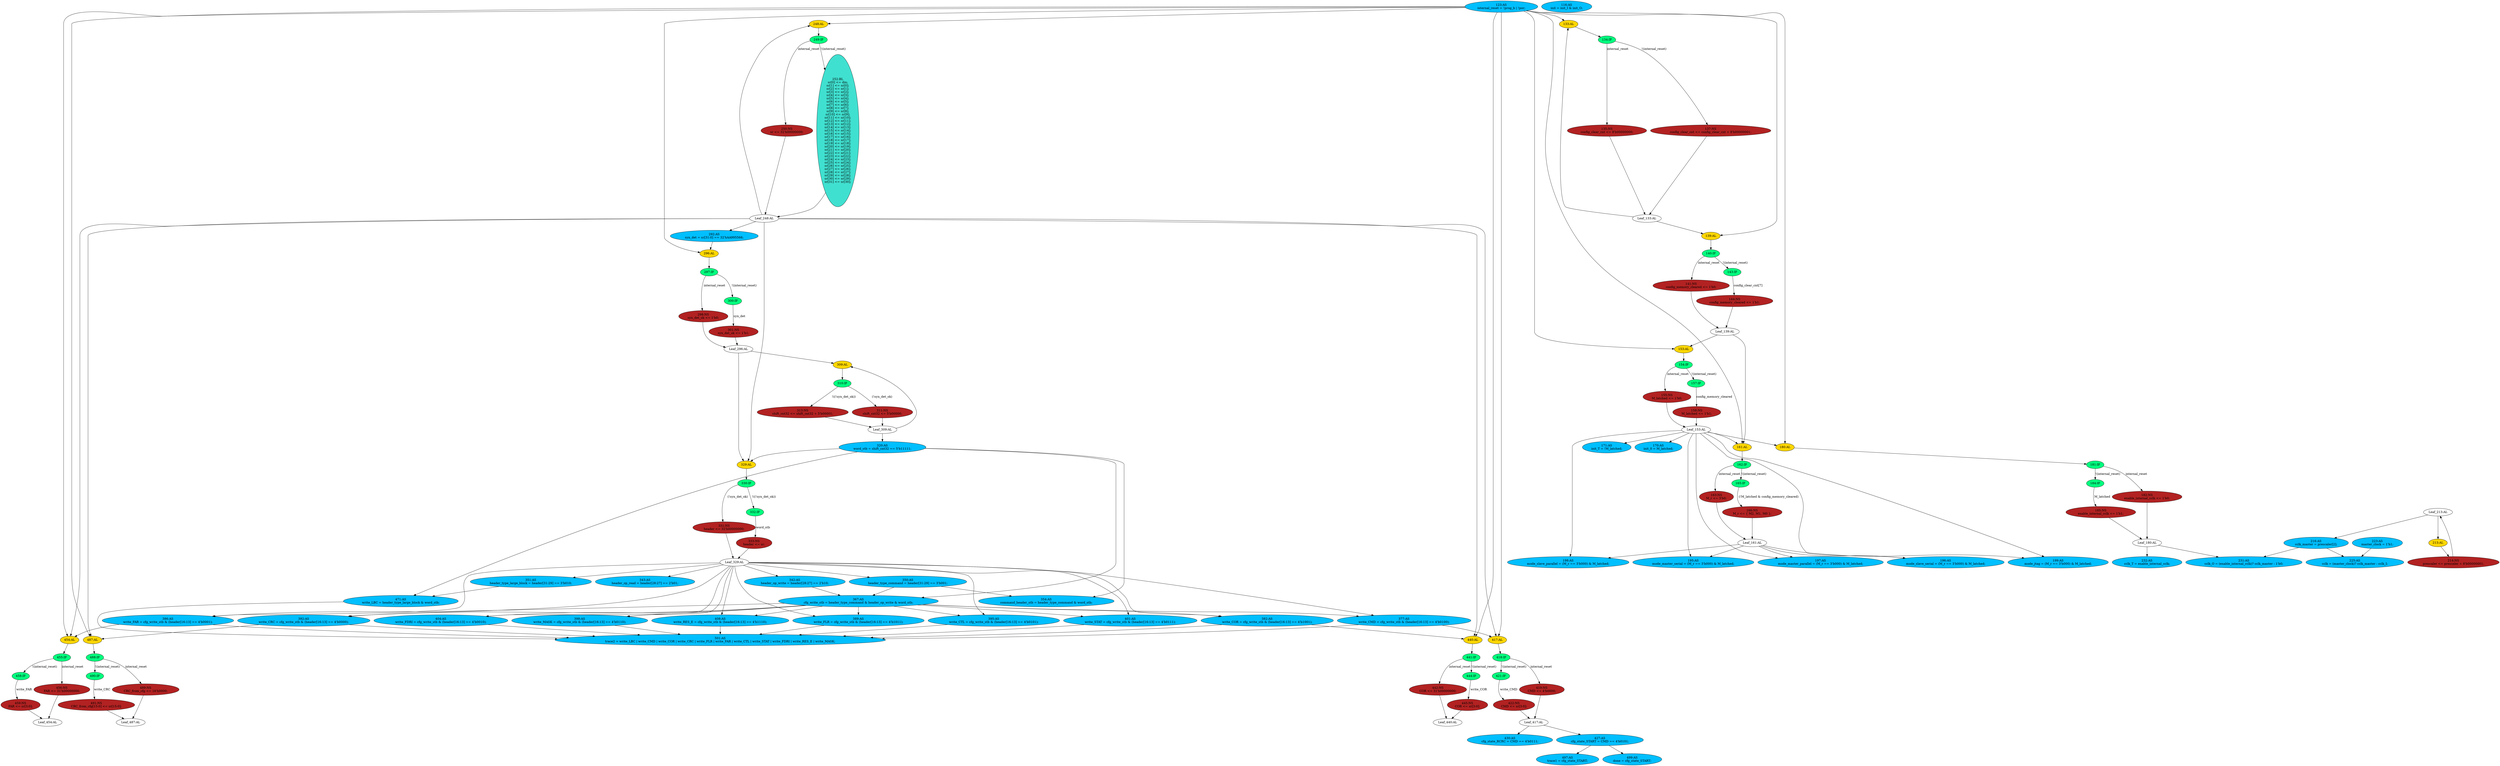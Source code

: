 strict digraph "compose( ,  )" {
	node [label="\N"];
	"Leaf_161:AL"	 [def_var="['M_r']",
		label="Leaf_161:AL"];
	"195:AS"	 [ast="<pyverilog.vparser.ast.Assign object at 0x7f1e2c6987d0>",
		def_var="['mode_master_serial']",
		fillcolor=deepskyblue,
		label="195:AS
mode_master_serial = (M_r == 3'b000) & M_latched;",
		statements="[]",
		style=filled,
		typ=Assign,
		use_var="['M_r', 'M_latched']"];
	"Leaf_161:AL" -> "195:AS";
	"197:AS"	 [ast="<pyverilog.vparser.ast.Assign object at 0x7f1e2c698cd0>",
		def_var="['mode_master_parallel']",
		fillcolor=deepskyblue,
		label="197:AS
mode_master_parallel = (M_r == 3'b000) & M_latched;",
		statements="[]",
		style=filled,
		typ=Assign,
		use_var="['M_r', 'M_latched']"];
	"Leaf_161:AL" -> "197:AS";
	"196:AS"	 [ast="<pyverilog.vparser.ast.Assign object at 0x7f1e2c698a50>",
		def_var="['mode_slave_serial']",
		fillcolor=deepskyblue,
		label="196:AS
mode_slave_serial = (M_r == 3'b000) & M_latched;",
		statements="[]",
		style=filled,
		typ=Assign,
		use_var="['M_r', 'M_latched']"];
	"Leaf_161:AL" -> "196:AS";
	"199:AS"	 [ast="<pyverilog.vparser.ast.Assign object at 0x7f1e2c69b1d0>",
		def_var="['mode_jtag']",
		fillcolor=deepskyblue,
		label="199:AS
mode_jtag = (M_r == 3'b000) & M_latched;",
		statements="[]",
		style=filled,
		typ=Assign,
		use_var="['M_r', 'M_latched']"];
	"Leaf_161:AL" -> "199:AS";
	"198:AS"	 [ast="<pyverilog.vparser.ast.Assign object at 0x7f1e2c698f50>",
		def_var="['mode_slave_parallel']",
		fillcolor=deepskyblue,
		label="198:AS
mode_slave_parallel = (M_r == 3'b000) & M_latched;",
		statements="[]",
		style=filled,
		typ=Assign,
		use_var="['M_r', 'M_latched']"];
	"Leaf_161:AL" -> "198:AS";
	"311:NS"	 [ast="<pyverilog.vparser.ast.NonblockingSubstitution object at 0x7f1e2c250f10>",
		fillcolor=firebrick,
		label="311:NS
shift_cnt32 <= 5'b00000;",
		statements="[<pyverilog.vparser.ast.NonblockingSubstitution object at 0x7f1e2c250f10>]",
		style=filled,
		typ=NonblockingSubstitution];
	"Leaf_309:AL"	 [def_var="['shift_cnt32']",
		label="Leaf_309:AL"];
	"311:NS" -> "Leaf_309:AL"	 [cond="[]",
		lineno=None];
	"309:AL"	 [ast="<pyverilog.vparser.ast.Always object at 0x7f1e2c250d50>",
		clk_sens=False,
		fillcolor=gold,
		label="309:AL",
		sens="['cclk']",
		statements="[]",
		style=filled,
		typ=Always,
		use_var="['shift_cnt32', 'syn_det_ok']"];
	"310:IF"	 [ast="<pyverilog.vparser.ast.IfStatement object at 0x7f1e2c250ed0>",
		fillcolor=springgreen,
		label="310:IF",
		statements="[]",
		style=filled,
		typ=IfStatement];
	"309:AL" -> "310:IF"	 [cond="[]",
		lineno=None];
	"351:AS"	 [ast="<pyverilog.vparser.ast.Assign object at 0x7f1e2c264990>",
		def_var="['header_type_large_block']",
		fillcolor=deepskyblue,
		label="351:AS
header_type_large_block = header[31:29] == 3'b010;",
		statements="[]",
		style=filled,
		typ=Assign,
		use_var="['header']"];
	"471:AS"	 [ast="<pyverilog.vparser.ast.Assign object at 0x7f1e2c586c10>",
		def_var="['write_LBC']",
		fillcolor=deepskyblue,
		label="471:AS
write_LBC = header_type_large_block & word_stb;",
		statements="[]",
		style=filled,
		typ=Assign,
		use_var="['header_type_large_block', 'word_stb']"];
	"351:AS" -> "471:AS";
	"213:AL"	 [ast="<pyverilog.vparser.ast.Always object at 0x7f1e2c69b4d0>",
		clk_sens=True,
		fillcolor=gold,
		label="213:AL",
		sens="['sys_clk100']",
		statements="[]",
		style=filled,
		typ=Always,
		use_var="['prescaler']"];
	"214:NS"	 [ast="<pyverilog.vparser.ast.NonblockingSubstitution object at 0x7f1e2c69b710>",
		fillcolor=firebrick,
		label="214:NS
prescaler <= prescaler + 8'b00000001;",
		statements="[<pyverilog.vparser.ast.NonblockingSubstitution object at 0x7f1e2c69b710>]",
		style=filled,
		typ=NonblockingSubstitution];
	"213:AL" -> "214:NS"	 [cond="[]",
		lineno=None];
	"404:AS"	 [ast="<pyverilog.vparser.ast.Assign object at 0x7f1e2c5806d0>",
		def_var="['write_FDRI']",
		fillcolor=deepskyblue,
		label="404:AS
write_FDRI = cfg_write_stb & (header[16:13] == 4'b0010);",
		statements="[]",
		style=filled,
		typ=Assign,
		use_var="['cfg_write_stb', 'header']"];
	"501:AS"	 [ast="<pyverilog.vparser.ast.Assign object at 0x7f1e2c579a50>",
		def_var="['trace2']",
		fillcolor=deepskyblue,
		label="501:AS
trace2 = write_LBC | write_CMD | write_COR | write_CRC | write_FLR | write_FAR | write_CTL | write_STAT | write_FDRI | write_\
RES_E | write_MASK;",
		statements="[]",
		style=filled,
		typ=Assign,
		use_var="['write_LBC', 'write_CMD', 'write_COR', 'write_CRC', 'write_FLR', 'write_FAR', 'write_CTL', 'write_STAT', 'write_FDRI', 'write_RES_\
E', 'write_MASK']"];
	"404:AS" -> "501:AS";
	"458:IF"	 [ast="<pyverilog.vparser.ast.IfStatement object at 0x7f1e2c586850>",
		fillcolor=springgreen,
		label="458:IF",
		statements="[]",
		style=filled,
		typ=IfStatement];
	"459:NS"	 [ast="<pyverilog.vparser.ast.NonblockingSubstitution object at 0x7f1e2c586a10>",
		fillcolor=firebrick,
		label="459:NS
FAR <= sr[3:0];",
		statements="[<pyverilog.vparser.ast.NonblockingSubstitution object at 0x7f1e2c586a10>]",
		style=filled,
		typ=NonblockingSubstitution];
	"458:IF" -> "459:NS"	 [cond="['write_FAR']",
		label=write_FAR,
		lineno=458];
	"184:IF"	 [ast="<pyverilog.vparser.ast.IfStatement object at 0x7f1e2c6980d0>",
		fillcolor=springgreen,
		label="184:IF",
		statements="[]",
		style=filled,
		typ=IfStatement];
	"185:NS"	 [ast="<pyverilog.vparser.ast.NonblockingSubstitution object at 0x7f1e2c6981d0>",
		fillcolor=firebrick,
		label="185:NS
enable_internal_cclk <= 1'b1;",
		statements="[<pyverilog.vparser.ast.NonblockingSubstitution object at 0x7f1e2c6981d0>]",
		style=filled,
		typ=NonblockingSubstitution];
	"184:IF" -> "185:NS"	 [cond="['M_latched']",
		label=M_latched,
		lineno=184];
	"Leaf_309:AL" -> "309:AL";
	"320:AS"	 [ast="<pyverilog.vparser.ast.Assign object at 0x7f1e2c26f390>",
		def_var="['word_stb']",
		fillcolor=deepskyblue,
		label="320:AS
word_stb = shift_cnt32 == 5'b11111;",
		statements="[]",
		style=filled,
		typ=Assign,
		use_var="['shift_cnt32']"];
	"Leaf_309:AL" -> "320:AS";
	"490:IF"	 [ast="<pyverilog.vparser.ast.IfStatement object at 0x7f1e2c579550>",
		fillcolor=springgreen,
		label="490:IF",
		statements="[]",
		style=filled,
		typ=IfStatement];
	"491:NS"	 [ast="<pyverilog.vparser.ast.NonblockingSubstitution object at 0x7f1e2c579650>",
		fillcolor=firebrick,
		label="491:NS
CRC_from_cfg[15:0] <= sr[15:0];",
		statements="[<pyverilog.vparser.ast.NonblockingSubstitution object at 0x7f1e2c579650>]",
		style=filled,
		typ=NonblockingSubstitution];
	"490:IF" -> "491:NS"	 [cond="['write_CRC']",
		label=write_CRC,
		lineno=490];
	"231:AS"	 [ast="<pyverilog.vparser.ast.Assign object at 0x7f1e2c69bfd0>",
		def_var="['cclk_O']",
		fillcolor=deepskyblue,
		label="231:AS
cclk_O = (enable_internal_cclk)? cclk_master : 1'b0;",
		statements="[]",
		style=filled,
		typ=Assign,
		use_var="['enable_internal_cclk', 'cclk_master']"];
	"442:NS"	 [ast="<pyverilog.vparser.ast.NonblockingSubstitution object at 0x7f1e2c578ed0>",
		fillcolor=firebrick,
		label="442:NS
COR <= 31'h00000000;",
		statements="[<pyverilog.vparser.ast.NonblockingSubstitution object at 0x7f1e2c578ed0>]",
		style=filled,
		typ=NonblockingSubstitution];
	"Leaf_440:AL"	 [def_var="['COR']",
		label="Leaf_440:AL"];
	"442:NS" -> "Leaf_440:AL"	 [cond="[]",
		lineno=None];
	"Leaf_487:AL"	 [def_var="['CRC_from_cfg']",
		label="Leaf_487:AL"];
	"232:AS"	 [ast="<pyverilog.vparser.ast.Assign object at 0x7f1e2c69d210>",
		def_var="['cclk_T']",
		fillcolor=deepskyblue,
		label="232:AS
cclk_T = enable_internal_cclk;",
		statements="[]",
		style=filled,
		typ=Assign,
		use_var="['enable_internal_cclk']"];
	"137:NS"	 [ast="<pyverilog.vparser.ast.NonblockingSubstitution object at 0x7f1e2c2c5310>",
		fillcolor=firebrick,
		label="137:NS
config_clear_cnt <= config_clear_cnt + 8'b00000001;",
		statements="[<pyverilog.vparser.ast.NonblockingSubstitution object at 0x7f1e2c2c5310>]",
		style=filled,
		typ=NonblockingSubstitution];
	"Leaf_133:AL"	 [def_var="['config_clear_cnt']",
		label="Leaf_133:AL"];
	"137:NS" -> "Leaf_133:AL"	 [cond="[]",
		lineno=None];
	"350:AS"	 [ast="<pyverilog.vparser.ast.Assign object at 0x7f1e2c2646d0>",
		def_var="['header_type_command']",
		fillcolor=deepskyblue,
		label="350:AS
header_type_command = header[31:29] == 3'b001;",
		statements="[]",
		style=filled,
		typ=Assign,
		use_var="['header']"];
	"367:AS"	 [ast="<pyverilog.vparser.ast.Assign object at 0x7f1e2c28f210>",
		def_var="['cfg_write_stb']",
		fillcolor=deepskyblue,
		label="367:AS
cfg_write_stb = header_type_command & header_op_write & word_stb;",
		statements="[]",
		style=filled,
		typ=Assign,
		use_var="['header_type_command', 'header_op_write', 'word_stb']"];
	"350:AS" -> "367:AS";
	"354:AS"	 [ast="<pyverilog.vparser.ast.Assign object at 0x7f1e2c264cd0>",
		def_var="['command_header_stb']",
		fillcolor=deepskyblue,
		label="354:AS
command_header_stb = header_type_command & word_stb;",
		statements="[]",
		style=filled,
		typ=Assign,
		use_var="['header_type_command', 'word_stb']"];
	"350:AS" -> "354:AS";
	"398:AS"	 [ast="<pyverilog.vparser.ast.Assign object at 0x7f1e2c572e90>",
		def_var="['write_MASK']",
		fillcolor=deepskyblue,
		label="398:AS
write_MASK = cfg_write_stb & (header[16:13] == 4'b0110);",
		statements="[]",
		style=filled,
		typ=Assign,
		use_var="['cfg_write_stb', 'header']"];
	"398:AS" -> "501:AS";
	"408:AS"	 [ast="<pyverilog.vparser.ast.Assign object at 0x7f1e2c580ad0>",
		def_var="['write_RES_E']",
		fillcolor=deepskyblue,
		label="408:AS
write_RES_E = cfg_write_stb & (header[16:13] == 4'b1110);",
		statements="[]",
		style=filled,
		typ=Assign,
		use_var="['cfg_write_stb', 'header']"];
	"408:AS" -> "501:AS";
	"135:NS"	 [ast="<pyverilog.vparser.ast.NonblockingSubstitution object at 0x7f1e2c2c5090>",
		fillcolor=firebrick,
		label="135:NS
config_clear_cnt <= 8'b00000000;",
		statements="[<pyverilog.vparser.ast.NonblockingSubstitution object at 0x7f1e2c2c5090>]",
		style=filled,
		typ=NonblockingSubstitution];
	"135:NS" -> "Leaf_133:AL"	 [cond="[]",
		lineno=None];
	"367:AS" -> "404:AS";
	"367:AS" -> "398:AS";
	"367:AS" -> "408:AS";
	"386:AS"	 [ast="<pyverilog.vparser.ast.Assign object at 0x7f1e2c28fe50>",
		def_var="['write_FAR']",
		fillcolor=deepskyblue,
		label="386:AS
write_FAR = cfg_write_stb & (header[16:13] == 4'b0001);",
		statements="[]",
		style=filled,
		typ=Assign,
		use_var="['cfg_write_stb', 'header']"];
	"367:AS" -> "386:AS";
	"395:AS"	 [ast="<pyverilog.vparser.ast.Assign object at 0x7f1e2c572a90>",
		def_var="['write_CTL']",
		fillcolor=deepskyblue,
		label="395:AS
write_CTL = cfg_write_stb & (header[16:13] == 4'b0101);",
		statements="[]",
		style=filled,
		typ=Assign,
		use_var="['cfg_write_stb', 'header']"];
	"367:AS" -> "395:AS";
	"382:AS"	 [ast="<pyverilog.vparser.ast.Assign object at 0x7f1e2c28fa50>",
		def_var="['write_COR']",
		fillcolor=deepskyblue,
		label="382:AS
write_COR = cfg_write_stb & (header[16:13] == 4'b1001);",
		statements="[]",
		style=filled,
		typ=Assign,
		use_var="['cfg_write_stb', 'header']"];
	"367:AS" -> "382:AS";
	"377:AS"	 [ast="<pyverilog.vparser.ast.Assign object at 0x7f1e2c28f650>",
		def_var="['write_CMD']",
		fillcolor=deepskyblue,
		label="377:AS
write_CMD = cfg_write_stb & (header[16:13] == 4'b0100);",
		statements="[]",
		style=filled,
		typ=Assign,
		use_var="['cfg_write_stb', 'header']"];
	"367:AS" -> "377:AS";
	"392:AS"	 [ast="<pyverilog.vparser.ast.Assign object at 0x7f1e2c572690>",
		def_var="['write_CRC']",
		fillcolor=deepskyblue,
		label="392:AS
write_CRC = cfg_write_stb & (header[16:13] == 4'b0000);",
		statements="[]",
		style=filled,
		typ=Assign,
		use_var="['cfg_write_stb', 'header']"];
	"367:AS" -> "392:AS";
	"389:AS"	 [ast="<pyverilog.vparser.ast.Assign object at 0x7f1e2c572290>",
		def_var="['write_FLR']",
		fillcolor=deepskyblue,
		label="389:AS
write_FLR = cfg_write_stb & (header[16:13] == 4'b1011);",
		statements="[]",
		style=filled,
		typ=Assign,
		use_var="['cfg_write_stb', 'header']"];
	"367:AS" -> "389:AS";
	"401:AS"	 [ast="<pyverilog.vparser.ast.Assign object at 0x7f1e2c5802d0>",
		def_var="['write_STAT']",
		fillcolor=deepskyblue,
		label="401:AS
write_STAT = cfg_write_stb & (header[16:13] == 4'b0111);",
		statements="[]",
		style=filled,
		typ=Assign,
		use_var="['cfg_write_stb', 'header']"];
	"367:AS" -> "401:AS";
	"161:AL"	 [ast="<pyverilog.vparser.ast.Always object at 0x7f1e2c2c6210>",
		clk_sens=True,
		fillcolor=gold,
		label="161:AL",
		sens="['sys_clk100']",
		statements="[]",
		style=filled,
		typ=Always,
		use_var="['M_latched', 'config_memory_cleared', 'internal_reset', 'M1', 'M0', 'M2']"];
	"162:IF"	 [ast="<pyverilog.vparser.ast.IfStatement object at 0x7f1e2c2c6410>",
		fillcolor=springgreen,
		label="162:IF",
		statements="[]",
		style=filled,
		typ=IfStatement];
	"161:AL" -> "162:IF"	 [cond="[]",
		lineno=None];
	"455:IF"	 [ast="<pyverilog.vparser.ast.IfStatement object at 0x7f1e2c586750>",
		fillcolor=springgreen,
		label="455:IF",
		statements="[]",
		style=filled,
		typ=IfStatement];
	"455:IF" -> "458:IF"	 [cond="['internal_reset']",
		label="!(internal_reset)",
		lineno=455];
	"456:NS"	 [ast="<pyverilog.vparser.ast.NonblockingSubstitution object at 0x7f1e2c586710>",
		fillcolor=firebrick,
		label="456:NS
FAR <= 31'h00000000;",
		statements="[<pyverilog.vparser.ast.NonblockingSubstitution object at 0x7f1e2c586710>]",
		style=filled,
		typ=NonblockingSubstitution];
	"455:IF" -> "456:NS"	 [cond="['internal_reset']",
		label=internal_reset,
		lineno=455];
	"301:NS"	 [ast="<pyverilog.vparser.ast.NonblockingSubstitution object at 0x7f1e2c250b50>",
		fillcolor=firebrick,
		label="301:NS
syn_det_ok <= 1'b1;",
		statements="[<pyverilog.vparser.ast.NonblockingSubstitution object at 0x7f1e2c250b50>]",
		style=filled,
		typ=NonblockingSubstitution];
	"Leaf_296:AL"	 [def_var="['syn_det_ok']",
		label="Leaf_296:AL"];
	"301:NS" -> "Leaf_296:AL"	 [cond="[]",
		lineno=None];
	"421:IF"	 [ast="<pyverilog.vparser.ast.IfStatement object at 0x7f1e2c578210>",
		fillcolor=springgreen,
		label="421:IF",
		statements="[]",
		style=filled,
		typ=IfStatement];
	"422:NS"	 [ast="<pyverilog.vparser.ast.NonblockingSubstitution object at 0x7f1e2c5783d0>",
		fillcolor=firebrick,
		label="422:NS
CMD <= sr[3:0];",
		statements="[<pyverilog.vparser.ast.NonblockingSubstitution object at 0x7f1e2c5783d0>]",
		style=filled,
		typ=NonblockingSubstitution];
	"421:IF" -> "422:NS"	 [cond="['write_CMD']",
		label=write_CMD,
		lineno=421];
	"444:IF"	 [ast="<pyverilog.vparser.ast.IfStatement object at 0x7f1e2c586050>",
		fillcolor=springgreen,
		label="444:IF",
		statements="[]",
		style=filled,
		typ=IfStatement];
	"445:NS"	 [ast="<pyverilog.vparser.ast.NonblockingSubstitution object at 0x7f1e2c586210>",
		fillcolor=firebrick,
		label="445:NS
COR <= sr[3:0];",
		statements="[<pyverilog.vparser.ast.NonblockingSubstitution object at 0x7f1e2c586210>]",
		style=filled,
		typ=NonblockingSubstitution];
	"444:IF" -> "445:NS"	 [cond="['write_COR']",
		label=write_COR,
		lineno=444];
	"454:AL"	 [ast="<pyverilog.vparser.ast.Always object at 0x7f1e2c586550>",
		clk_sens=False,
		fillcolor=gold,
		label="454:AL",
		sens="['cclk', 'internal_reset']",
		statements="[]",
		style=filled,
		typ=Always,
		use_var="['internal_reset', 'write_FAR', 'sr']"];
	"386:AS" -> "454:AL";
	"386:AS" -> "501:AS";
	"Leaf_417:AL"	 [def_var="['CMD']",
		label="Leaf_417:AL"];
	"430:AS"	 [ast="<pyverilog.vparser.ast.Assign object at 0x7f1e2c578910>",
		def_var="['cfg_state_RCRC']",
		fillcolor=deepskyblue,
		label="430:AS
cfg_state_RCRC = CMD == 4'b0111;",
		statements="[]",
		style=filled,
		typ=Assign,
		use_var="['CMD']"];
	"Leaf_417:AL" -> "430:AS";
	"427:AS"	 [ast="<pyverilog.vparser.ast.Assign object at 0x7f1e2c578610>",
		def_var="['cfg_state_START']",
		fillcolor=deepskyblue,
		label="427:AS
cfg_state_START = CMD == 4'b0101;",
		statements="[]",
		style=filled,
		typ=Assign,
		use_var="['CMD']"];
	"Leaf_417:AL" -> "427:AS";
	"166:NS"	 [ast="<pyverilog.vparser.ast.NonblockingSubstitution object at 0x7f1e2c2c6890>",
		fillcolor=firebrick,
		label="166:NS
M_r <= { M2, M1, M0 };",
		statements="[<pyverilog.vparser.ast.NonblockingSubstitution object at 0x7f1e2c2c6890>]",
		style=filled,
		typ=NonblockingSubstitution];
	"166:NS" -> "Leaf_161:AL"	 [cond="[]",
		lineno=None];
	"330:IF"	 [ast="<pyverilog.vparser.ast.IfStatement object at 0x7f1e2c26f850>",
		fillcolor=springgreen,
		label="330:IF",
		statements="[]",
		style=filled,
		typ=IfStatement];
	"331:NS"	 [ast="<pyverilog.vparser.ast.NonblockingSubstitution object at 0x7f1e2c26f890>",
		fillcolor=firebrick,
		label="331:NS
header <= 32'h00000000;",
		statements="[<pyverilog.vparser.ast.NonblockingSubstitution object at 0x7f1e2c26f890>]",
		style=filled,
		typ=NonblockingSubstitution];
	"330:IF" -> "331:NS"	 [cond="['syn_det_ok']",
		label="(!syn_det_ok)",
		lineno=330];
	"332:IF"	 [ast="<pyverilog.vparser.ast.IfStatement object at 0x7f1e2c26f9d0>",
		fillcolor=springgreen,
		label="332:IF",
		statements="[]",
		style=filled,
		typ=IfStatement];
	"330:IF" -> "332:IF"	 [cond="['syn_det_ok']",
		label="!((!syn_det_ok))",
		lineno=330];
	"Leaf_329:AL"	 [def_var="['header']",
		label="Leaf_329:AL"];
	"Leaf_329:AL" -> "351:AS";
	"Leaf_329:AL" -> "404:AS";
	"Leaf_329:AL" -> "350:AS";
	"Leaf_329:AL" -> "398:AS";
	"Leaf_329:AL" -> "408:AS";
	"Leaf_329:AL" -> "386:AS";
	"Leaf_329:AL" -> "395:AS";
	"343:AS"	 [ast="<pyverilog.vparser.ast.Assign object at 0x7f1e2c264210>",
		def_var="['header_op_read']",
		fillcolor=deepskyblue,
		label="343:AS
header_op_read = header[28:27] == 2'b01;",
		statements="[]",
		style=filled,
		typ=Assign,
		use_var="['header']"];
	"Leaf_329:AL" -> "343:AS";
	"Leaf_329:AL" -> "382:AS";
	"Leaf_329:AL" -> "377:AS";
	"Leaf_329:AL" -> "392:AS";
	"342:AS"	 [ast="<pyverilog.vparser.ast.Assign object at 0x7f1e2c26ff10>",
		def_var="['header_op_write']",
		fillcolor=deepskyblue,
		label="342:AS
header_op_write = header[28:27] == 2'b10;",
		statements="[]",
		style=filled,
		typ=Assign,
		use_var="['header']"];
	"Leaf_329:AL" -> "342:AS";
	"Leaf_329:AL" -> "389:AS";
	"Leaf_329:AL" -> "401:AS";
	"487:AL"	 [ast="<pyverilog.vparser.ast.Always object at 0x7f1e2c579090>",
		clk_sens=False,
		fillcolor=gold,
		label="487:AL",
		sens="['cclk', 'internal_reset']",
		statements="[]",
		style=filled,
		typ=Always,
		use_var="['internal_reset', 'write_CRC', 'sr']"];
	"488:IF"	 [ast="<pyverilog.vparser.ast.IfStatement object at 0x7f1e2c579210>",
		fillcolor=springgreen,
		label="488:IF",
		statements="[]",
		style=filled,
		typ=IfStatement];
	"487:AL" -> "488:IF"	 [cond="[]",
		lineno=None];
	"154:IF"	 [ast="<pyverilog.vparser.ast.IfStatement object at 0x7f1e2c2c5ed0>",
		fillcolor=springgreen,
		label="154:IF",
		statements="[]",
		style=filled,
		typ=IfStatement];
	"155:NS"	 [ast="<pyverilog.vparser.ast.NonblockingSubstitution object at 0x7f1e2c2c5e90>",
		fillcolor=firebrick,
		label="155:NS
M_latched <= 1'b0;",
		statements="[<pyverilog.vparser.ast.NonblockingSubstitution object at 0x7f1e2c2c5e90>]",
		style=filled,
		typ=NonblockingSubstitution];
	"154:IF" -> "155:NS"	 [cond="['internal_reset']",
		label=internal_reset,
		lineno=154];
	"157:IF"	 [ast="<pyverilog.vparser.ast.IfStatement object at 0x7f1e2c2c6050>",
		fillcolor=springgreen,
		label="157:IF",
		statements="[]",
		style=filled,
		typ=IfStatement];
	"154:IF" -> "157:IF"	 [cond="['internal_reset']",
		label="!(internal_reset)",
		lineno=154];
	"418:IF"	 [ast="<pyverilog.vparser.ast.IfStatement object at 0x7f1e2c578110>",
		fillcolor=springgreen,
		label="418:IF",
		statements="[]",
		style=filled,
		typ=IfStatement];
	"418:IF" -> "421:IF"	 [cond="['internal_reset']",
		label="!(internal_reset)",
		lineno=418];
	"419:NS"	 [ast="<pyverilog.vparser.ast.NonblockingSubstitution object at 0x7f1e2c5780d0>",
		fillcolor=firebrick,
		label="419:NS
CMD <= 4'b0000;",
		statements="[<pyverilog.vparser.ast.NonblockingSubstitution object at 0x7f1e2c5780d0>]",
		style=filled,
		typ=NonblockingSubstitution];
	"418:IF" -> "419:NS"	 [cond="['internal_reset']",
		label=internal_reset,
		lineno=418];
	"163:NS"	 [ast="<pyverilog.vparser.ast.NonblockingSubstitution object at 0x7f1e2c2c63d0>",
		fillcolor=firebrick,
		label="163:NS
M_r <= 3'b0;",
		statements="[<pyverilog.vparser.ast.NonblockingSubstitution object at 0x7f1e2c2c63d0>]",
		style=filled,
		typ=NonblockingSubstitution];
	"163:NS" -> "Leaf_161:AL"	 [cond="[]",
		lineno=None];
	"162:IF" -> "163:NS"	 [cond="['internal_reset']",
		label=internal_reset,
		lineno=162];
	"165:IF"	 [ast="<pyverilog.vparser.ast.IfStatement object at 0x7f1e2c2c6550>",
		fillcolor=springgreen,
		label="165:IF",
		statements="[]",
		style=filled,
		typ=IfStatement];
	"162:IF" -> "165:IF"	 [cond="['internal_reset']",
		label="!(internal_reset)",
		lineno=162];
	"158:NS"	 [ast="<pyverilog.vparser.ast.NonblockingSubstitution object at 0x7f1e2c2c6190>",
		fillcolor=firebrick,
		label="158:NS
M_latched <= 1'b1;",
		statements="[<pyverilog.vparser.ast.NonblockingSubstitution object at 0x7f1e2c2c6190>]",
		style=filled,
		typ=NonblockingSubstitution];
	"Leaf_153:AL"	 [def_var="['M_latched']",
		label="Leaf_153:AL"];
	"158:NS" -> "Leaf_153:AL"	 [cond="[]",
		lineno=None];
	"331:NS" -> "Leaf_329:AL"	 [cond="[]",
		lineno=None];
	"Leaf_213:AL"	 [def_var="['prescaler']",
		label="Leaf_213:AL"];
	"214:NS" -> "Leaf_213:AL"	 [cond="[]",
		lineno=None];
	"422:NS" -> "Leaf_417:AL"	 [cond="[]",
		lineno=None];
	"395:AS" -> "501:AS";
	"250:NS"	 [ast="<pyverilog.vparser.ast.NonblockingSubstitution object at 0x7f1e2c69d7d0>",
		fillcolor=firebrick,
		label="250:NS
sr <= 32'h00000000;",
		statements="[<pyverilog.vparser.ast.NonblockingSubstitution object at 0x7f1e2c69d7d0>]",
		style=filled,
		typ=NonblockingSubstitution];
	"Leaf_248:AL"	 [def_var="['sr']",
		label="Leaf_248:AL"];
	"250:NS" -> "Leaf_248:AL"	 [cond="[]",
		lineno=None];
	"171:AS"	 [ast="<pyverilog.vparser.ast.Assign object at 0x7f1e2c2c6a10>",
		def_var="['init_T']",
		fillcolor=deepskyblue,
		label="171:AS
init_T = !M_latched;",
		statements="[]",
		style=filled,
		typ=Assign,
		use_var="['M_latched']"];
	"313:NS"	 [ast="<pyverilog.vparser.ast.NonblockingSubstitution object at 0x7f1e2c26f150>",
		fillcolor=firebrick,
		label="313:NS
shift_cnt32 <= shift_cnt32 + 5'b00001;",
		statements="[<pyverilog.vparser.ast.NonblockingSubstitution object at 0x7f1e2c26f150>]",
		style=filled,
		typ=NonblockingSubstitution];
	"313:NS" -> "Leaf_309:AL"	 [cond="[]",
		lineno=None];
	"223:AS"	 [ast="<pyverilog.vparser.ast.Assign object at 0x7f1e2c69bbd0>",
		def_var="['master_clock']",
		fillcolor=deepskyblue,
		label="223:AS
master_clock = 1'b1;",
		statements="[]",
		style=filled,
		typ=Assign,
		use_var="[]"];
	"225:AS"	 [ast="<pyverilog.vparser.ast.Assign object at 0x7f1e2c69bd90>",
		def_var="['cclk']",
		fillcolor=deepskyblue,
		label="225:AS
cclk = (master_clock)? cclk_master : cclk_I;",
		statements="[]",
		style=filled,
		typ=Assign,
		use_var="['master_clock', 'cclk_master', 'cclk_I']"];
	"223:AS" -> "225:AS";
	"497:AS"	 [ast="<pyverilog.vparser.ast.Assign object at 0x7f1e2c579710>",
		def_var="['trace1']",
		fillcolor=deepskyblue,
		label="497:AS
trace1 = cfg_state_START;",
		statements="[]",
		style=filled,
		typ=Assign,
		use_var="['cfg_state_START']"];
	"155:NS" -> "Leaf_153:AL"	 [cond="[]",
		lineno=None];
	"Leaf_454:AL"	 [def_var="['FAR']",
		label="Leaf_454:AL"];
	"456:NS" -> "Leaf_454:AL"	 [cond="[]",
		lineno=None];
	"182:NS"	 [ast="<pyverilog.vparser.ast.NonblockingSubstitution object at 0x7f1e2c2c6ed0>",
		fillcolor=firebrick,
		label="182:NS
enable_internal_cclk <= 1'b0;",
		statements="[<pyverilog.vparser.ast.NonblockingSubstitution object at 0x7f1e2c2c6ed0>]",
		style=filled,
		typ=NonblockingSubstitution];
	"Leaf_180:AL"	 [def_var="['enable_internal_cclk']",
		label="Leaf_180:AL"];
	"182:NS" -> "Leaf_180:AL"	 [cond="[]",
		lineno=None];
	"185:NS" -> "Leaf_180:AL"	 [cond="[]",
		lineno=None];
	"248:AL"	 [ast="<pyverilog.vparser.ast.Always object at 0x7f1e2c69d610>",
		clk_sens=False,
		fillcolor=gold,
		label="248:AL",
		sens="['cclk', 'internal_reset']",
		statements="[]",
		style=filled,
		typ=Always,
		use_var="['internal_reset', 'din', 'sr']"];
	"249:IF"	 [ast="<pyverilog.vparser.ast.IfStatement object at 0x7f1e2c69d810>",
		fillcolor=springgreen,
		label="249:IF",
		statements="[]",
		style=filled,
		typ=IfStatement];
	"248:AL" -> "249:IF"	 [cond="[]",
		lineno=None];
	"153:AL"	 [ast="<pyverilog.vparser.ast.Always object at 0x7f1e2c2c5cd0>",
		clk_sens=True,
		fillcolor=gold,
		label="153:AL",
		sens="['sys_clk100']",
		statements="[]",
		style=filled,
		typ=Always,
		use_var="['config_memory_cleared', 'internal_reset']"];
	"153:AL" -> "154:IF"	 [cond="[]",
		lineno=None];
	"417:AL"	 [ast="<pyverilog.vparser.ast.Always object at 0x7f1e2c580f10>",
		clk_sens=False,
		fillcolor=gold,
		label="417:AL",
		sens="['cclk', 'internal_reset']",
		statements="[]",
		style=filled,
		typ=Always,
		use_var="['internal_reset', 'sr', 'write_CMD']"];
	"417:AL" -> "418:IF"	 [cond="[]",
		lineno=None];
	"144:NS"	 [ast="<pyverilog.vparser.ast.NonblockingSubstitution object at 0x7f1e2c2c5990>",
		fillcolor=firebrick,
		label="144:NS
config_memory_cleared <= 1'b1;",
		statements="[<pyverilog.vparser.ast.NonblockingSubstitution object at 0x7f1e2c2c5990>]",
		style=filled,
		typ=NonblockingSubstitution];
	"Leaf_139:AL"	 [def_var="['config_memory_cleared']",
		label="Leaf_139:AL"];
	"144:NS" -> "Leaf_139:AL"	 [cond="[]",
		lineno=None];
	"139:AL"	 [ast="<pyverilog.vparser.ast.Always object at 0x7f1e2c2c5410>",
		clk_sens=True,
		fillcolor=gold,
		label="139:AL",
		sens="['sys_clk100']",
		statements="[]",
		style=filled,
		typ=Always,
		use_var="['internal_reset', 'config_clear_cnt']"];
	"140:IF"	 [ast="<pyverilog.vparser.ast.IfStatement object at 0x7f1e2c2c5650>",
		fillcolor=springgreen,
		label="140:IF",
		statements="[]",
		style=filled,
		typ=IfStatement];
	"139:AL" -> "140:IF"	 [cond="[]",
		lineno=None];
	"310:IF" -> "311:NS"	 [cond="['syn_det_ok']",
		label="(!syn_det_ok)",
		lineno=310];
	"310:IF" -> "313:NS"	 [cond="['syn_det_ok']",
		label="!((!syn_det_ok))",
		lineno=310];
	"134:IF"	 [ast="<pyverilog.vparser.ast.IfStatement object at 0x7f1e2c2c5150>",
		fillcolor=springgreen,
		label="134:IF",
		statements="[]",
		style=filled,
		typ=IfStatement];
	"134:IF" -> "137:NS"	 [cond="['internal_reset']",
		label="!(internal_reset)",
		lineno=134];
	"134:IF" -> "135:NS"	 [cond="['internal_reset']",
		label=internal_reset,
		lineno=134];
	"440:AL"	 [ast="<pyverilog.vparser.ast.Always object at 0x7f1e2c578d10>",
		clk_sens=False,
		fillcolor=gold,
		label="440:AL",
		sens="['cclk', 'internal_reset']",
		statements="[]",
		style=filled,
		typ=Always,
		use_var="['internal_reset', 'sr', 'write_COR']"];
	"382:AS" -> "440:AL";
	"382:AS" -> "501:AS";
	"445:NS" -> "Leaf_440:AL"	 [cond="[]",
		lineno=None];
	"491:NS" -> "Leaf_487:AL"	 [cond="[]",
		lineno=None];
	"Leaf_296:AL" -> "309:AL";
	"329:AL"	 [ast="<pyverilog.vparser.ast.Always object at 0x7f1e2c26f690>",
		clk_sens=False,
		fillcolor=gold,
		label="329:AL",
		sens="['cclk']",
		statements="[]",
		style=filled,
		typ=Always,
		use_var="['word_stb', 'sr', 'syn_det_ok']"];
	"Leaf_296:AL" -> "329:AL";
	"Leaf_213:AL" -> "213:AL";
	"216:AS"	 [ast="<pyverilog.vparser.ast.Assign object at 0x7f1e2c69b910>",
		def_var="['cclk_master']",
		fillcolor=deepskyblue,
		label="216:AS
cclk_master = prescaler[2];",
		statements="[]",
		style=filled,
		typ=Assign,
		use_var="['prescaler']"];
	"Leaf_213:AL" -> "216:AS";
	"181:IF"	 [ast="<pyverilog.vparser.ast.IfStatement object at 0x7f1e2c2c6f10>",
		fillcolor=springgreen,
		label="181:IF",
		statements="[]",
		style=filled,
		typ=IfStatement];
	"181:IF" -> "184:IF"	 [cond="['internal_reset']",
		label="!(internal_reset)",
		lineno=181];
	"181:IF" -> "182:NS"	 [cond="['internal_reset']",
		label=internal_reset,
		lineno=181];
	"377:AS" -> "417:AL";
	"377:AS" -> "501:AS";
	"333:NS"	 [ast="<pyverilog.vparser.ast.NonblockingSubstitution object at 0x7f1e2c26fb10>",
		fillcolor=firebrick,
		label="333:NS
header <= sr;",
		statements="[<pyverilog.vparser.ast.NonblockingSubstitution object at 0x7f1e2c26fb10>]",
		style=filled,
		typ=NonblockingSubstitution];
	"333:NS" -> "Leaf_329:AL"	 [cond="[]",
		lineno=None];
	"332:IF" -> "333:NS"	 [cond="['word_stb']",
		label=word_stb,
		lineno=332];
	"392:AS" -> "487:AL";
	"392:AS" -> "501:AS";
	"342:AS" -> "367:AS";
	"441:IF"	 [ast="<pyverilog.vparser.ast.IfStatement object at 0x7f1e2c578f10>",
		fillcolor=springgreen,
		label="441:IF",
		statements="[]",
		style=filled,
		typ=IfStatement];
	"440:AL" -> "441:IF"	 [cond="[]",
		lineno=None];
	"298:NS"	 [ast="<pyverilog.vparser.ast.NonblockingSubstitution object at 0x7f1e2c2508d0>",
		fillcolor=firebrick,
		label="298:NS
syn_det_ok <= 1'b0;",
		statements="[<pyverilog.vparser.ast.NonblockingSubstitution object at 0x7f1e2c2508d0>]",
		style=filled,
		typ=NonblockingSubstitution];
	"298:NS" -> "Leaf_296:AL"	 [cond="[]",
		lineno=None];
	"454:AL" -> "455:IF"	 [cond="[]",
		lineno=None];
	"300:IF"	 [ast="<pyverilog.vparser.ast.IfStatement object at 0x7f1e2c250a10>",
		fillcolor=springgreen,
		label="300:IF",
		statements="[]",
		style=filled,
		typ=IfStatement];
	"300:IF" -> "301:NS"	 [cond="['syn_det']",
		label=syn_det,
		lineno=300];
	"141:NS"	 [ast="<pyverilog.vparser.ast.NonblockingSubstitution object at 0x7f1e2c2c5610>",
		fillcolor=firebrick,
		label="141:NS
config_memory_cleared <= 1'b0;",
		statements="[<pyverilog.vparser.ast.NonblockingSubstitution object at 0x7f1e2c2c5610>]",
		style=filled,
		typ=NonblockingSubstitution];
	"141:NS" -> "Leaf_139:AL"	 [cond="[]",
		lineno=None];
	"143:IF"	 [ast="<pyverilog.vparser.ast.IfStatement object at 0x7f1e2c2c5890>",
		fillcolor=springgreen,
		label="143:IF",
		statements="[]",
		style=filled,
		typ=IfStatement];
	"143:IF" -> "144:NS"	 [cond="['config_clear_cnt']",
		label="config_clear_cnt[7]",
		lineno=143];
	"Leaf_248:AL" -> "487:AL";
	"Leaf_248:AL" -> "248:AL";
	"Leaf_248:AL" -> "417:AL";
	"Leaf_248:AL" -> "440:AL";
	"Leaf_248:AL" -> "454:AL";
	"292:AS"	 [ast="<pyverilog.vparser.ast.Assign object at 0x7f1e2c250410>",
		def_var="['syn_det']",
		fillcolor=deepskyblue,
		label="292:AS
syn_det = sr[31:0] == 32'hAA995566;",
		statements="[]",
		style=filled,
		typ=Assign,
		use_var="['sr']"];
	"Leaf_248:AL" -> "292:AS";
	"Leaf_248:AL" -> "329:AL";
	"471:AS" -> "501:AS";
	"Leaf_153:AL" -> "161:AL";
	"Leaf_153:AL" -> "171:AS";
	"Leaf_153:AL" -> "195:AS";
	"Leaf_153:AL" -> "197:AS";
	"Leaf_153:AL" -> "196:AS";
	"170:AS"	 [ast="<pyverilog.vparser.ast.Assign object at 0x7f1e2c2c67d0>",
		def_var="['init_0']",
		fillcolor=deepskyblue,
		label="170:AS
init_0 = M_latched;",
		statements="[]",
		style=filled,
		typ=Assign,
		use_var="['M_latched']"];
	"Leaf_153:AL" -> "170:AS";
	"Leaf_153:AL" -> "199:AS";
	"Leaf_153:AL" -> "198:AS";
	"180:AL"	 [ast="<pyverilog.vparser.ast.Always object at 0x7f1e2c2c6cd0>",
		clk_sens=True,
		fillcolor=gold,
		label="180:AL",
		sens="['sys_clk100']",
		statements="[]",
		style=filled,
		typ=Always,
		use_var="['M_latched', 'internal_reset']"];
	"Leaf_153:AL" -> "180:AL";
	"499:AS"	 [ast="<pyverilog.vparser.ast.Assign object at 0x7f1e2c579890>",
		def_var="['done']",
		fillcolor=deepskyblue,
		label="499:AS
done = cfg_state_START;",
		statements="[]",
		style=filled,
		typ=Assign,
		use_var="['cfg_state_START']"];
	"249:IF" -> "250:NS"	 [cond="['internal_reset']",
		label=internal_reset,
		lineno=249];
	"252:BL"	 [ast="<pyverilog.vparser.ast.Block object at 0x7f1e2c26eed0>",
		fillcolor=turquoise,
		label="252:BL
sr[0] <= din;
sr[1] <= sr[0];
sr[2] <= sr[1];
sr[3] <= sr[2];
sr[4] <= sr[3];
sr[5] <= sr[4];
sr[6] <= sr[5];
sr[7] <= sr[\
6];
sr[8] <= sr[7];
sr[9] <= sr[8];
sr[10] <= sr[9];
sr[11] <= sr[10];
sr[12] <= sr[11];
sr[13] <= sr[12];
sr[14] <= sr[13];
sr[\
15] <= sr[14];
sr[16] <= sr[15];
sr[17] <= sr[16];
sr[18] <= sr[17];
sr[19] <= sr[18];
sr[20] <= sr[19];
sr[21] <= sr[20];
sr[22] <= \
sr[21];
sr[23] <= sr[22];
sr[24] <= sr[23];
sr[25] <= sr[24];
sr[26] <= sr[25];
sr[27] <= sr[26];
sr[28] <= sr[27];
sr[29] <= sr[\
28];
sr[30] <= sr[29];
sr[31] <= sr[30];",
		statements="[<pyverilog.vparser.ast.NonblockingSubstitution object at 0x7f1e2c69da10>, <pyverilog.vparser.ast.NonblockingSubstitution object \
at 0x7f1e2c69dc50>, <pyverilog.vparser.ast.NonblockingSubstitution object at 0x7f1e2c69de90>, <pyverilog.vparser.ast.NonblockingSubstitution \
object at 0x7f1e2c69f110>, <pyverilog.vparser.ast.NonblockingSubstitution object at 0x7f1e2c69f350>, <pyverilog.vparser.ast.NonblockingSubstitution \
object at 0x7f1e2c69f590>, <pyverilog.vparser.ast.NonblockingSubstitution object at 0x7f1e2c69f7d0>, <pyverilog.vparser.ast.NonblockingSubstitution \
object at 0x7f1e2c69fa10>, <pyverilog.vparser.ast.NonblockingSubstitution object at 0x7f1e2c69fc50>, <pyverilog.vparser.ast.NonblockingSubstitution \
object at 0x7f1e2c69fe90>, <pyverilog.vparser.ast.NonblockingSubstitution object at 0x7f1e2c6a3110>, <pyverilog.vparser.ast.NonblockingSubstitution \
object at 0x7f1e2c6a3350>, <pyverilog.vparser.ast.NonblockingSubstitution object at 0x7f1e2c6a3590>, <pyverilog.vparser.ast.NonblockingSubstitution \
object at 0x7f1e2c6a37d0>, <pyverilog.vparser.ast.NonblockingSubstitution object at 0x7f1e2c6a3a10>, <pyverilog.vparser.ast.NonblockingSubstitution \
object at 0x7f1e2c6a3c50>, <pyverilog.vparser.ast.NonblockingSubstitution object at 0x7f1e2c6a3e90>, <pyverilog.vparser.ast.NonblockingSubstitution \
object at 0x7f1e2c266110>, <pyverilog.vparser.ast.NonblockingSubstitution object at 0x7f1e2c266350>, <pyverilog.vparser.ast.NonblockingSubstitution \
object at 0x7f1e2c266590>, <pyverilog.vparser.ast.NonblockingSubstitution object at 0x7f1e2c2667d0>, <pyverilog.vparser.ast.NonblockingSubstitution \
object at 0x7f1e2c266a10>, <pyverilog.vparser.ast.NonblockingSubstitution object at 0x7f1e2c266c50>, <pyverilog.vparser.ast.NonblockingSubstitution \
object at 0x7f1e2c266e90>, <pyverilog.vparser.ast.NonblockingSubstitution object at 0x7f1e2c26e110>, <pyverilog.vparser.ast.NonblockingSubstitution \
object at 0x7f1e2c26e350>, <pyverilog.vparser.ast.NonblockingSubstitution object at 0x7f1e2c26e590>, <pyverilog.vparser.ast.NonblockingSubstitution \
object at 0x7f1e2c26e7d0>, <pyverilog.vparser.ast.NonblockingSubstitution object at 0x7f1e2c26ea10>, <pyverilog.vparser.ast.NonblockingSubstitution \
object at 0x7f1e2c26ec50>, <pyverilog.vparser.ast.NonblockingSubstitution object at 0x7f1e2c26ee90>, <pyverilog.vparser.ast.NonblockingSubstitution \
object at 0x7f1e2c250110>]",
		style=filled,
		typ=Block];
	"249:IF" -> "252:BL"	 [cond="['internal_reset']",
		label="!(internal_reset)",
		lineno=249];
	"296:AL"	 [ast="<pyverilog.vparser.ast.Always object at 0x7f1e2c250750>",
		clk_sens=False,
		fillcolor=gold,
		label="296:AL",
		sens="['cclk', 'internal_reset']",
		statements="[]",
		style=filled,
		typ=Always,
		use_var="['internal_reset', 'syn_det']"];
	"292:AS" -> "296:AL";
	"320:AS" -> "367:AS";
	"320:AS" -> "354:AS";
	"320:AS" -> "471:AS";
	"320:AS" -> "329:AL";
	"165:IF" -> "166:NS"	 [cond="['M_latched', 'config_memory_cleared']",
		label="(!M_latched & config_memory_cleared)",
		lineno=165];
	"389:AS" -> "501:AS";
	"252:BL" -> "Leaf_248:AL"	 [cond="[]",
		lineno=None];
	"116:AS"	 [ast="<pyverilog.vparser.ast.Assign object at 0x7f1e2c56f810>",
		def_var="['init']",
		fillcolor=deepskyblue,
		label="116:AS
init = init_I & init_O;",
		statements="[]",
		style=filled,
		typ=Assign,
		use_var="['init_I', 'init_O']"];
	"133:AL"	 [ast="<pyverilog.vparser.ast.Always object at 0x7f1e2c56f6d0>",
		clk_sens=True,
		fillcolor=gold,
		label="133:AL",
		sens="['sys_clk100']",
		statements="[]",
		style=filled,
		typ=Always,
		use_var="['internal_reset', 'config_clear_cnt']"];
	"133:AL" -> "134:IF"	 [cond="[]",
		lineno=None];
	"489:NS"	 [ast="<pyverilog.vparser.ast.NonblockingSubstitution object at 0x7f1e2c579250>",
		fillcolor=firebrick,
		label="489:NS
CRC_from_cfg <= 16'h0000;",
		statements="[<pyverilog.vparser.ast.NonblockingSubstitution object at 0x7f1e2c579250>]",
		style=filled,
		typ=NonblockingSubstitution];
	"489:NS" -> "Leaf_487:AL"	 [cond="[]",
		lineno=None];
	"488:IF" -> "490:IF"	 [cond="['internal_reset']",
		label="!(internal_reset)",
		lineno=488];
	"488:IF" -> "489:NS"	 [cond="['internal_reset']",
		label=internal_reset,
		lineno=488];
	"297:IF"	 [ast="<pyverilog.vparser.ast.IfStatement object at 0x7f1e2c250910>",
		fillcolor=springgreen,
		label="297:IF",
		statements="[]",
		style=filled,
		typ=IfStatement];
	"297:IF" -> "298:NS"	 [cond="['internal_reset']",
		label=internal_reset,
		lineno=297];
	"297:IF" -> "300:IF"	 [cond="['internal_reset']",
		label="!(internal_reset)",
		lineno=297];
	"Leaf_139:AL" -> "161:AL";
	"Leaf_139:AL" -> "153:AL";
	"296:AL" -> "297:IF"	 [cond="[]",
		lineno=None];
	"459:NS" -> "Leaf_454:AL"	 [cond="[]",
		lineno=None];
	"157:IF" -> "158:NS"	 [cond="['config_memory_cleared']",
		label=config_memory_cleared,
		lineno=157];
	"123:AS"	 [ast="<pyverilog.vparser.ast.Assign object at 0x7f1e2c56f9d0>",
		def_var="['internal_reset']",
		fillcolor=deepskyblue,
		label="123:AS
internal_reset = !prog_b | !por;",
		statements="[]",
		style=filled,
		typ=Assign,
		use_var="['prog_b', 'por']"];
	"123:AS" -> "161:AL";
	"123:AS" -> "487:AL";
	"123:AS" -> "248:AL";
	"123:AS" -> "153:AL";
	"123:AS" -> "417:AL";
	"123:AS" -> "139:AL";
	"123:AS" -> "440:AL";
	"123:AS" -> "454:AL";
	"123:AS" -> "133:AL";
	"123:AS" -> "296:AL";
	"123:AS" -> "180:AL";
	"216:AS" -> "231:AS";
	"216:AS" -> "225:AS";
	"401:AS" -> "501:AS";
	"180:AL" -> "181:IF"	 [cond="[]",
		lineno=None];
	"140:IF" -> "141:NS"	 [cond="['internal_reset']",
		label=internal_reset,
		lineno=140];
	"140:IF" -> "143:IF"	 [cond="['internal_reset']",
		label="!(internal_reset)",
		lineno=140];
	"427:AS" -> "497:AS";
	"427:AS" -> "499:AS";
	"Leaf_180:AL" -> "231:AS";
	"Leaf_180:AL" -> "232:AS";
	"329:AL" -> "330:IF"	 [cond="[]",
		lineno=None];
	"Leaf_133:AL" -> "139:AL";
	"Leaf_133:AL" -> "133:AL";
	"441:IF" -> "442:NS"	 [cond="['internal_reset']",
		label=internal_reset,
		lineno=441];
	"441:IF" -> "444:IF"	 [cond="['internal_reset']",
		label="!(internal_reset)",
		lineno=441];
	"419:NS" -> "Leaf_417:AL"	 [cond="[]",
		lineno=None];
}
